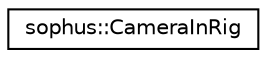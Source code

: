 digraph "Graphical Class Hierarchy"
{
 // LATEX_PDF_SIZE
  edge [fontname="Helvetica",fontsize="10",labelfontname="Helvetica",labelfontsize="10"];
  node [fontname="Helvetica",fontsize="10",shape=record];
  rankdir="LR";
  Node0 [label="sophus::CameraInRig",height=0.2,width=0.4,color="black", fillcolor="white", style="filled",URL="$structsophus_1_1_camera_in_rig.html",tooltip="Camera as part of a sensor rig."];
}
